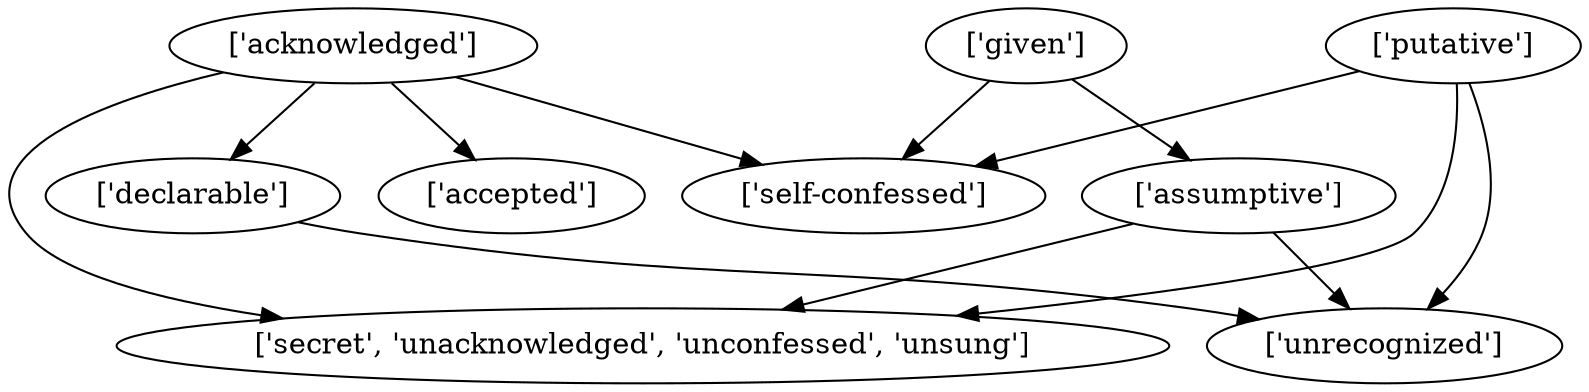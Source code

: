 strict digraph  {
	"['putative']" -> "['self-confessed']";
	"['putative']" -> "['secret', 'unacknowledged', 'unconfessed', 'unsung']";
	"['putative']" -> "['unrecognized']";
	"['assumptive']" -> "['secret', 'unacknowledged', 'unconfessed', 'unsung']";
	"['assumptive']" -> "['unrecognized']";
	"['acknowledged']" -> "['self-confessed']";
	"['acknowledged']" -> "['secret', 'unacknowledged', 'unconfessed', 'unsung']";
	"['acknowledged']" -> "['declarable']";
	"['acknowledged']" -> "['accepted']";
	"['declarable']" -> "['unrecognized']";
	"['given']" -> "['self-confessed']";
	"['given']" -> "['assumptive']";
}
